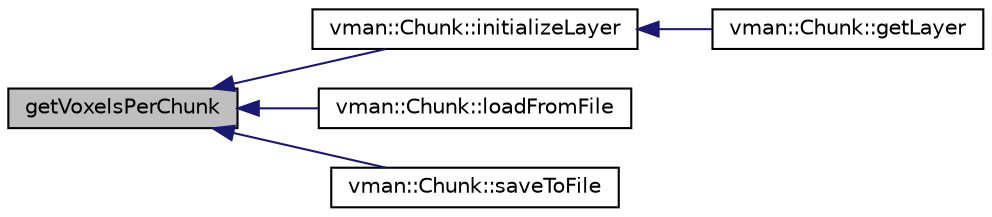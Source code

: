 digraph "getVoxelsPerChunk"
{
  bgcolor="transparent";
  edge [fontname="Helvetica",fontsize="10",labelfontname="Helvetica",labelfontsize="10"];
  node [fontname="Helvetica",fontsize="10",shape=record];
  rankdir="LR";
  Node1 [label="getVoxelsPerChunk",height=0.2,width=0.4,color="black", fillcolor="grey75", style="filled" fontcolor="black"];
  Node1 -> Node2 [dir="back",color="midnightblue",fontsize="10",style="solid",fontname="Helvetica"];
  Node2 [label="vman::Chunk::initializeLayer",height=0.2,width=0.4,color="black",URL="$classvman_1_1_chunk.html#a39544dfa24a26cb407f3df0b6e73e816"];
  Node2 -> Node3 [dir="back",color="midnightblue",fontsize="10",style="solid",fontname="Helvetica"];
  Node3 [label="vman::Chunk::getLayer",height=0.2,width=0.4,color="black",URL="$classvman_1_1_chunk.html#adc07bc0bec67455dfef61af9ae6571fa",tooltip="Will create a layer if it doesn&#39;t exists already."];
  Node1 -> Node4 [dir="back",color="midnightblue",fontsize="10",style="solid",fontname="Helvetica"];
  Node4 [label="vman::Chunk::loadFromFile",height=0.2,width=0.4,color="black",URL="$classvman_1_1_chunk.html#aedbf1cf4e63c5836f1f855d0c7322556",tooltip="Clears chunk on failure!"];
  Node1 -> Node5 [dir="back",color="midnightblue",fontsize="10",style="solid",fontname="Helvetica"];
  Node5 [label="vman::Chunk::saveToFile",height=0.2,width=0.4,color="black",URL="$classvman_1_1_chunk.html#adc6095604b2a6eb183c9b78dd686c4a4",tooltip="Will unset m_Modified on success."];
}
